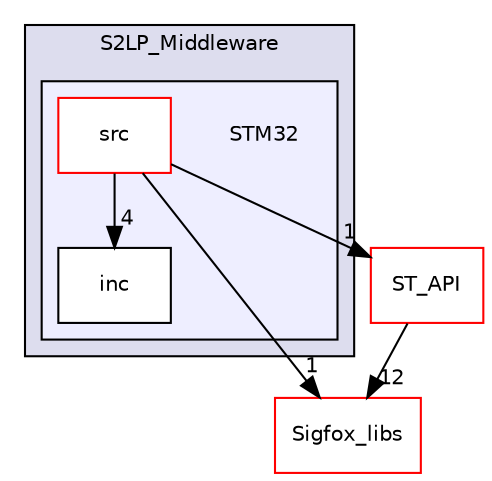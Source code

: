 digraph "C:/Users/hendrick.goncalves/Documents/GenericPushButton_Doxygne/Generic_Push_Button/Drivers/S2LP_Middleware/STM32" {
  compound=true
  node [ fontsize="10", fontname="Helvetica"];
  edge [ labelfontsize="10", labelfontname="Helvetica"];
  subgraph clusterdir_0c7caf762636973a6a678c61ed2f3846 {
    graph [ bgcolor="#ddddee", pencolor="black", label="S2LP_Middleware" fontname="Helvetica", fontsize="10", URL="dir_0c7caf762636973a6a678c61ed2f3846.html"]
  subgraph clusterdir_f62ed658377cc2b5dd2eb4c605c5df7f {
    graph [ bgcolor="#eeeeff", pencolor="black", label="" URL="dir_f62ed658377cc2b5dd2eb4c605c5df7f.html"];
    dir_f62ed658377cc2b5dd2eb4c605c5df7f [shape=plaintext label="STM32"];
    dir_375791623a4f56bf1a10ffe0e0b5a456 [shape=box label="inc" color="black" fillcolor="white" style="filled" URL="dir_375791623a4f56bf1a10ffe0e0b5a456.html"];
    dir_b280f0ff4b84ac4c28d53dbaa40aac38 [shape=box label="src" color="red" fillcolor="white" style="filled" URL="dir_b280f0ff4b84ac4c28d53dbaa40aac38.html"];
  }
  }
  dir_18f15354633d1b1c03a46d83828bf022 [shape=box label="Sigfox_libs" fillcolor="white" style="filled" color="red" URL="dir_18f15354633d1b1c03a46d83828bf022.html"];
  dir_21ada2b64b77fd55dcba91e56747eb15 [shape=box label="ST_API" fillcolor="white" style="filled" color="red" URL="dir_21ada2b64b77fd55dcba91e56747eb15.html"];
  dir_b280f0ff4b84ac4c28d53dbaa40aac38->dir_18f15354633d1b1c03a46d83828bf022 [headlabel="1", labeldistance=1.5 headhref="dir_000009_000017.html"];
  dir_b280f0ff4b84ac4c28d53dbaa40aac38->dir_375791623a4f56bf1a10ffe0e0b5a456 [headlabel="4", labeldistance=1.5 headhref="dir_000009_000008.html"];
  dir_b280f0ff4b84ac4c28d53dbaa40aac38->dir_21ada2b64b77fd55dcba91e56747eb15 [headlabel="1", labeldistance=1.5 headhref="dir_000009_000020.html"];
  dir_21ada2b64b77fd55dcba91e56747eb15->dir_18f15354633d1b1c03a46d83828bf022 [headlabel="12", labeldistance=1.5 headhref="dir_000020_000017.html"];
}

